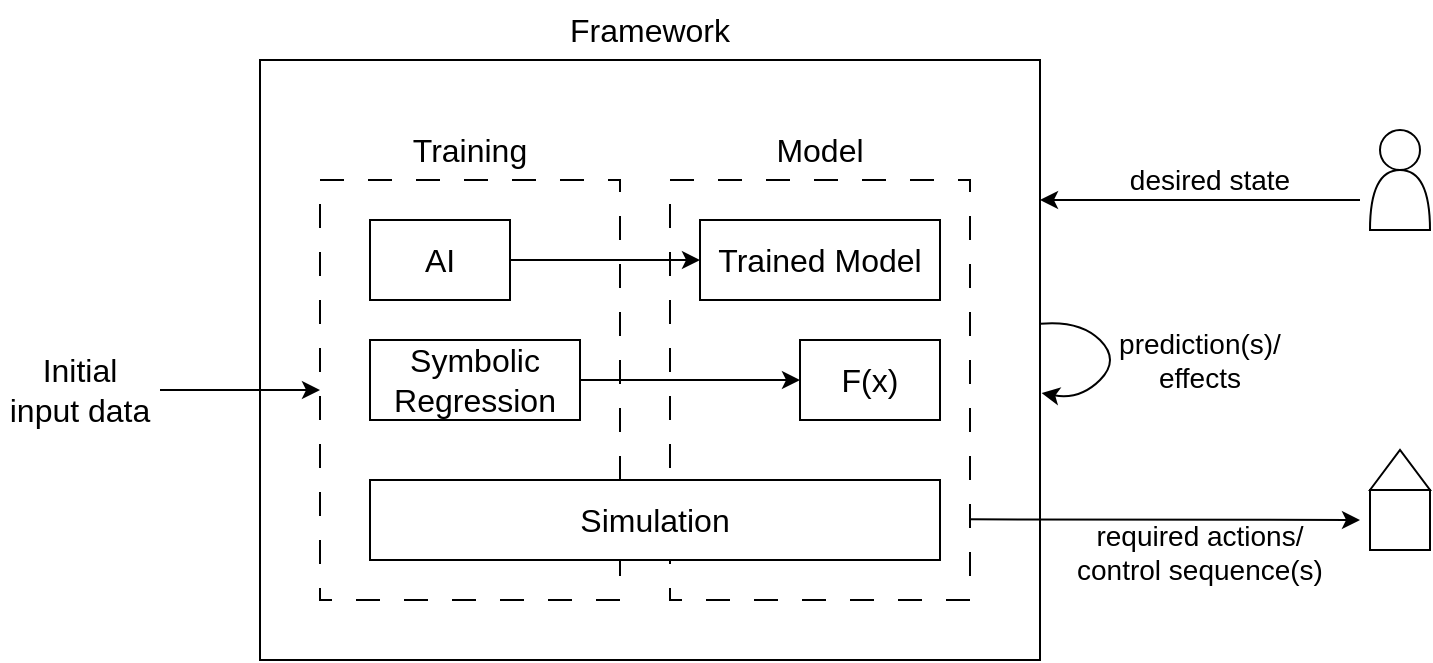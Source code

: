 <mxfile version="20.8.23" type="device"><diagram name="Page-1" id="B6WV1y5TmsxIU5QQ4fkj"><mxGraphModel dx="1354" dy="1739" grid="1" gridSize="10" guides="1" tooltips="1" connect="1" arrows="1" fold="1" page="1" pageScale="1" pageWidth="850" pageHeight="1100" math="0" shadow="0"><root><mxCell id="0"/><mxCell id="1" parent="0"/><mxCell id="ZgiaQB6nBXKhPLSWRj1W-1" value="" style="rounded=0;whiteSpace=wrap;html=1;fillColor=none;connectable=1;" vertex="1" parent="1"><mxGeometry x="300" y="170" width="390" height="300" as="geometry"/></mxCell><mxCell id="ZgiaQB6nBXKhPLSWRj1W-8" value="" style="rounded=0;whiteSpace=wrap;html=1;fontSize=16;fillColor=none;dashed=1;dashPattern=12 12;connectable=1;" vertex="1" parent="1"><mxGeometry x="330" y="230" width="150" height="210" as="geometry"/></mxCell><mxCell id="ZgiaQB6nBXKhPLSWRj1W-2" value="AI" style="rounded=0;whiteSpace=wrap;html=1;fillColor=default;fontSize=16;" vertex="1" parent="1"><mxGeometry x="355" y="250" width="70" height="40" as="geometry"/></mxCell><mxCell id="ZgiaQB6nBXKhPLSWRj1W-9" value="" style="rounded=0;whiteSpace=wrap;html=1;fontSize=16;fillColor=none;dashed=1;dashPattern=12 12;connectable=1;" vertex="1" parent="1"><mxGeometry x="505" y="230" width="150" height="210" as="geometry"/></mxCell><mxCell id="ZgiaQB6nBXKhPLSWRj1W-3" value="F(x)" style="rounded=0;whiteSpace=wrap;html=1;fillColor=default;fontSize=16;" vertex="1" parent="1"><mxGeometry x="570" y="310" width="70" height="40" as="geometry"/></mxCell><mxCell id="ZgiaQB6nBXKhPLSWRj1W-4" value="Symbolic Regression" style="rounded=0;whiteSpace=wrap;html=1;fillColor=default;fontSize=16;" vertex="1" parent="1"><mxGeometry x="355" y="310" width="105" height="40" as="geometry"/></mxCell><mxCell id="ZgiaQB6nBXKhPLSWRj1W-5" value="Trained Model" style="rounded=0;whiteSpace=wrap;html=1;fillColor=default;fontSize=16;" vertex="1" parent="1"><mxGeometry x="520" y="250" width="120" height="40" as="geometry"/></mxCell><mxCell id="ZgiaQB6nBXKhPLSWRj1W-6" value="Simulation" style="rounded=0;whiteSpace=wrap;html=1;fillColor=default;fontSize=16;" vertex="1" parent="1"><mxGeometry x="355" y="380" width="285" height="40" as="geometry"/></mxCell><mxCell id="ZgiaQB6nBXKhPLSWRj1W-10" value="Training" style="text;html=1;strokeColor=none;fillColor=none;align=center;verticalAlign=middle;whiteSpace=wrap;rounded=0;fontSize=16;" vertex="1" parent="1"><mxGeometry x="335" y="200" width="140" height="30" as="geometry"/></mxCell><mxCell id="ZgiaQB6nBXKhPLSWRj1W-11" value="Model" style="text;html=1;strokeColor=none;fillColor=none;align=center;verticalAlign=middle;whiteSpace=wrap;rounded=0;fontSize=16;" vertex="1" parent="1"><mxGeometry x="510" y="200" width="140" height="30" as="geometry"/></mxCell><mxCell id="ZgiaQB6nBXKhPLSWRj1W-12" value="" style="endArrow=classic;html=1;rounded=0;fontSize=16;strokeWidth=1;" edge="1" parent="1" source="ZgiaQB6nBXKhPLSWRj1W-2" target="ZgiaQB6nBXKhPLSWRj1W-5"><mxGeometry width="50" height="50" relative="1" as="geometry"><mxPoint x="210" y="340" as="sourcePoint"/><mxPoint x="270" y="270" as="targetPoint"/></mxGeometry></mxCell><mxCell id="ZgiaQB6nBXKhPLSWRj1W-13" value="" style="endArrow=classic;html=1;rounded=0;fontSize=16;strokeWidth=1;" edge="1" parent="1" source="ZgiaQB6nBXKhPLSWRj1W-4" target="ZgiaQB6nBXKhPLSWRj1W-3"><mxGeometry width="50" height="50" relative="1" as="geometry"><mxPoint x="435" y="280" as="sourcePoint"/><mxPoint x="530" y="280" as="targetPoint"/></mxGeometry></mxCell><mxCell id="ZgiaQB6nBXKhPLSWRj1W-14" value="Framework" style="text;html=1;strokeColor=none;fillColor=none;align=center;verticalAlign=middle;whiteSpace=wrap;rounded=0;fontSize=16;" vertex="1" parent="1"><mxGeometry x="425" y="140" width="140" height="30" as="geometry"/></mxCell><mxCell id="ZgiaQB6nBXKhPLSWRj1W-15" value="Initial&lt;br&gt;input data" style="text;html=1;strokeColor=none;fillColor=none;align=center;verticalAlign=middle;whiteSpace=wrap;rounded=0;fontSize=16;" vertex="1" parent="1"><mxGeometry x="170" y="315" width="80" height="40" as="geometry"/></mxCell><mxCell id="ZgiaQB6nBXKhPLSWRj1W-16" value="desired state" style="text;html=1;strokeColor=none;fillColor=none;align=center;verticalAlign=middle;whiteSpace=wrap;rounded=0;fontSize=14;" vertex="1" parent="1"><mxGeometry x="730" y="220" width="90" height="20" as="geometry"/></mxCell><mxCell id="ZgiaQB6nBXKhPLSWRj1W-17" value="prediction(s)/&lt;br style=&quot;font-size: 14px;&quot;&gt;effects" style="text;html=1;strokeColor=none;fillColor=none;align=center;verticalAlign=middle;whiteSpace=wrap;rounded=0;fontSize=14;" vertex="1" parent="1"><mxGeometry x="725" y="300" width="90" height="40" as="geometry"/></mxCell><mxCell id="ZgiaQB6nBXKhPLSWRj1W-18" value="required actions/&lt;br style=&quot;font-size: 14px;&quot;&gt;control sequence(s)" style="text;html=1;strokeColor=none;fillColor=none;align=center;verticalAlign=middle;whiteSpace=wrap;rounded=0;fontSize=14;" vertex="1" parent="1"><mxGeometry x="705" y="400" width="130" height="31" as="geometry"/></mxCell><mxCell id="ZgiaQB6nBXKhPLSWRj1W-21" value="" style="endArrow=classic;html=1;rounded=0;strokeWidth=1;fontSize=16;" edge="1" parent="1" source="ZgiaQB6nBXKhPLSWRj1W-15" target="ZgiaQB6nBXKhPLSWRj1W-8"><mxGeometry width="50" height="50" relative="1" as="geometry"><mxPoint x="270" y="270" as="sourcePoint"/><mxPoint x="320" y="220" as="targetPoint"/></mxGeometry></mxCell><mxCell id="ZgiaQB6nBXKhPLSWRj1W-22" value="" style="endArrow=classic;html=1;rounded=0;strokeWidth=1;fontSize=16;" edge="1" parent="1"><mxGeometry width="50" height="50" relative="1" as="geometry"><mxPoint x="850" y="240" as="sourcePoint"/><mxPoint x="690" y="240" as="targetPoint"/></mxGeometry></mxCell><mxCell id="ZgiaQB6nBXKhPLSWRj1W-23" value="" style="endArrow=classic;html=1;rounded=0;strokeWidth=1;fontSize=16;exitX=0.997;exitY=0.808;exitDx=0;exitDy=0;exitPerimeter=0;" edge="1" parent="1" source="ZgiaQB6nBXKhPLSWRj1W-9"><mxGeometry width="50" height="50" relative="1" as="geometry"><mxPoint x="700" y="420" as="sourcePoint"/><mxPoint x="850" y="400" as="targetPoint"/><Array as="points"/></mxGeometry></mxCell><mxCell id="ZgiaQB6nBXKhPLSWRj1W-24" value="" style="endArrow=classic;html=1;strokeWidth=1;fontSize=14;curved=1;entryX=1.002;entryY=0.555;entryDx=0;entryDy=0;entryPerimeter=0;" edge="1" parent="1" source="ZgiaQB6nBXKhPLSWRj1W-1" target="ZgiaQB6nBXKhPLSWRj1W-1"><mxGeometry width="50" height="50" relative="1" as="geometry"><mxPoint x="700" y="340" as="sourcePoint"/><mxPoint x="740" y="310" as="targetPoint"/><Array as="points"><mxPoint x="710" y="300"/><mxPoint x="730" y="320"/><mxPoint x="710" y="340"/></Array></mxGeometry></mxCell><mxCell id="ZgiaQB6nBXKhPLSWRj1W-27" value="" style="group" vertex="1" connectable="0" parent="1"><mxGeometry x="855" y="365" width="30" height="50" as="geometry"/></mxCell><mxCell id="ZgiaQB6nBXKhPLSWRj1W-25" value="" style="verticalLabelPosition=bottom;verticalAlign=top;html=1;shape=mxgraph.basic.acute_triangle;dx=0.5;fontSize=14;fillColor=default;" vertex="1" parent="ZgiaQB6nBXKhPLSWRj1W-27"><mxGeometry width="30" height="20" as="geometry"/></mxCell><mxCell id="ZgiaQB6nBXKhPLSWRj1W-26" value="" style="whiteSpace=wrap;html=1;aspect=fixed;fontSize=14;fillColor=default;" vertex="1" parent="ZgiaQB6nBXKhPLSWRj1W-27"><mxGeometry y="20" width="30" height="30" as="geometry"/></mxCell><mxCell id="ZgiaQB6nBXKhPLSWRj1W-30" value="" style="group" vertex="1" connectable="0" parent="1"><mxGeometry x="855" y="205" width="30" height="50" as="geometry"/></mxCell><mxCell id="ZgiaQB6nBXKhPLSWRj1W-28" value="" style="shape=or;whiteSpace=wrap;html=1;fontSize=14;fillColor=default;rotation=-90;" vertex="1" parent="ZgiaQB6nBXKhPLSWRj1W-30"><mxGeometry y="20" width="30" height="30" as="geometry"/></mxCell><mxCell id="ZgiaQB6nBXKhPLSWRj1W-29" value="" style="ellipse;whiteSpace=wrap;html=1;aspect=fixed;fontSize=14;fillColor=default;" vertex="1" parent="ZgiaQB6nBXKhPLSWRj1W-30"><mxGeometry x="5" width="20" height="20" as="geometry"/></mxCell></root></mxGraphModel></diagram></mxfile>